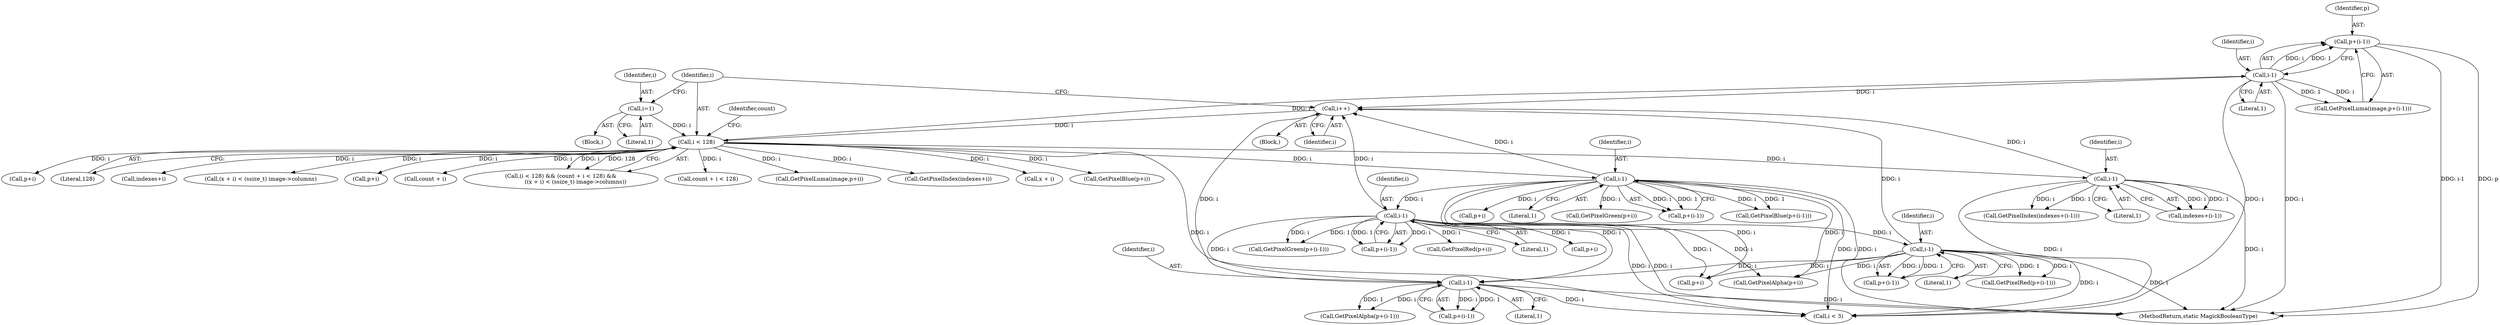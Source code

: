digraph "0_ImageMagick_65f75a32a93ae4044c528a987a68366ecd4b46b9@pointer" {
"1000942" [label="(Call,p+(i-1))"];
"1000944" [label="(Call,i-1)"];
"1000886" [label="(Call,i < 128)"];
"1001006" [label="(Call,i++)"];
"1000983" [label="(Call,i-1)"];
"1000972" [label="(Call,i-1)"];
"1000960" [label="(Call,i-1)"];
"1001002" [label="(Call,i-1)"];
"1000921" [label="(Call,i-1)"];
"1000881" [label="(Call,i=1)"];
"1001002" [label="(Call,i-1)"];
"1001003" [label="(Identifier,i)"];
"1000942" [label="(Call,p+(i-1))"];
"1000969" [label="(Call,GetPixelGreen(p+(i-1)))"];
"1000943" [label="(Identifier,p)"];
"1000973" [label="(Identifier,i)"];
"1000921" [label="(Call,i-1)"];
"1001004" [label="(Literal,1)"];
"1000970" [label="(Call,p+(i-1))"];
"1000923" [label="(Literal,1)"];
"1000985" [label="(Literal,1)"];
"1000937" [label="(Call,p+i)"];
"1000966" [label="(Call,p+i)"];
"1001009" [label="(Call,i < 3)"];
"1000904" [label="(Block,)"];
"1000980" [label="(Call,GetPixelRed(p+(i-1)))"];
"1000962" [label="(Literal,1)"];
"1000888" [label="(Literal,128)"];
"1000965" [label="(Call,GetPixelGreen(p+i))"];
"1000918" [label="(Call,GetPixelIndex(indexes+(i-1)))"];
"1000940" [label="(Call,GetPixelLuma(image,p+(i-1)))"];
"1000995" [label="(Call,GetPixelAlpha(p+i))"];
"1000999" [label="(Call,GetPixelAlpha(p+(i-1)))"];
"1001173" [label="(MethodReturn,static MagickBooleanType)"];
"1000915" [label="(Call,indexes+i)"];
"1000892" [label="(Identifier,count)"];
"1000895" [label="(Call,(x + i) < (ssize_t) image->columns)"];
"1000945" [label="(Identifier,i)"];
"1000954" [label="(Call,p+i)"];
"1000891" [label="(Call,count + i)"];
"1000882" [label="(Identifier,i)"];
"1000946" [label="(Literal,1)"];
"1000885" [label="(Call,(i < 128) && (count + i < 128) &&\n                 ((x + i) < (ssize_t) image->columns))"];
"1000944" [label="(Call,i-1)"];
"1000976" [label="(Call,GetPixelRed(p+i))"];
"1000958" [label="(Call,p+(i-1))"];
"1000922" [label="(Identifier,i)"];
"1000957" [label="(Call,GetPixelBlue(p+(i-1)))"];
"1001007" [label="(Identifier,i)"];
"1000890" [label="(Call,count + i < 128)"];
"1000881" [label="(Call,i=1)"];
"1000880" [label="(Block,)"];
"1000935" [label="(Call,GetPixelLuma(image,p+i))"];
"1000883" [label="(Literal,1)"];
"1001006" [label="(Call,i++)"];
"1000887" [label="(Identifier,i)"];
"1000914" [label="(Call,GetPixelIndex(indexes+i))"];
"1000896" [label="(Call,x + i)"];
"1000984" [label="(Identifier,i)"];
"1000996" [label="(Call,p+i)"];
"1000919" [label="(Call,indexes+(i-1))"];
"1000961" [label="(Identifier,i)"];
"1000983" [label="(Call,i-1)"];
"1000981" [label="(Call,p+(i-1))"];
"1001000" [label="(Call,p+(i-1))"];
"1000886" [label="(Call,i < 128)"];
"1000974" [label="(Literal,1)"];
"1000953" [label="(Call,GetPixelBlue(p+i))"];
"1000960" [label="(Call,i-1)"];
"1000977" [label="(Call,p+i)"];
"1000972" [label="(Call,i-1)"];
"1000942" -> "1000940"  [label="AST: "];
"1000942" -> "1000944"  [label="CFG: "];
"1000943" -> "1000942"  [label="AST: "];
"1000944" -> "1000942"  [label="AST: "];
"1000940" -> "1000942"  [label="CFG: "];
"1000942" -> "1001173"  [label="DDG: p"];
"1000942" -> "1001173"  [label="DDG: i-1"];
"1000944" -> "1000942"  [label="DDG: i"];
"1000944" -> "1000942"  [label="DDG: 1"];
"1000944" -> "1000946"  [label="CFG: "];
"1000945" -> "1000944"  [label="AST: "];
"1000946" -> "1000944"  [label="AST: "];
"1000944" -> "1001173"  [label="DDG: i"];
"1000944" -> "1000940"  [label="DDG: i"];
"1000944" -> "1000940"  [label="DDG: 1"];
"1000886" -> "1000944"  [label="DDG: i"];
"1000944" -> "1001006"  [label="DDG: i"];
"1000944" -> "1001009"  [label="DDG: i"];
"1000886" -> "1000885"  [label="AST: "];
"1000886" -> "1000888"  [label="CFG: "];
"1000887" -> "1000886"  [label="AST: "];
"1000888" -> "1000886"  [label="AST: "];
"1000892" -> "1000886"  [label="CFG: "];
"1000885" -> "1000886"  [label="CFG: "];
"1000886" -> "1000885"  [label="DDG: i"];
"1000886" -> "1000885"  [label="DDG: 128"];
"1001006" -> "1000886"  [label="DDG: i"];
"1000881" -> "1000886"  [label="DDG: i"];
"1000886" -> "1000890"  [label="DDG: i"];
"1000886" -> "1000891"  [label="DDG: i"];
"1000886" -> "1000895"  [label="DDG: i"];
"1000886" -> "1000896"  [label="DDG: i"];
"1000886" -> "1000914"  [label="DDG: i"];
"1000886" -> "1000915"  [label="DDG: i"];
"1000886" -> "1000921"  [label="DDG: i"];
"1000886" -> "1000935"  [label="DDG: i"];
"1000886" -> "1000937"  [label="DDG: i"];
"1000886" -> "1000953"  [label="DDG: i"];
"1000886" -> "1000954"  [label="DDG: i"];
"1000886" -> "1000960"  [label="DDG: i"];
"1000886" -> "1001009"  [label="DDG: i"];
"1001006" -> "1000904"  [label="AST: "];
"1001006" -> "1001007"  [label="CFG: "];
"1001007" -> "1001006"  [label="AST: "];
"1000887" -> "1001006"  [label="CFG: "];
"1000983" -> "1001006"  [label="DDG: i"];
"1001002" -> "1001006"  [label="DDG: i"];
"1000972" -> "1001006"  [label="DDG: i"];
"1000960" -> "1001006"  [label="DDG: i"];
"1000921" -> "1001006"  [label="DDG: i"];
"1000983" -> "1000981"  [label="AST: "];
"1000983" -> "1000985"  [label="CFG: "];
"1000984" -> "1000983"  [label="AST: "];
"1000985" -> "1000983"  [label="AST: "];
"1000981" -> "1000983"  [label="CFG: "];
"1000983" -> "1001173"  [label="DDG: i"];
"1000983" -> "1000980"  [label="DDG: i"];
"1000983" -> "1000980"  [label="DDG: 1"];
"1000983" -> "1000981"  [label="DDG: i"];
"1000983" -> "1000981"  [label="DDG: 1"];
"1000972" -> "1000983"  [label="DDG: i"];
"1000983" -> "1000995"  [label="DDG: i"];
"1000983" -> "1000996"  [label="DDG: i"];
"1000983" -> "1001002"  [label="DDG: i"];
"1000983" -> "1001009"  [label="DDG: i"];
"1000972" -> "1000970"  [label="AST: "];
"1000972" -> "1000974"  [label="CFG: "];
"1000973" -> "1000972"  [label="AST: "];
"1000974" -> "1000972"  [label="AST: "];
"1000970" -> "1000972"  [label="CFG: "];
"1000972" -> "1001173"  [label="DDG: i"];
"1000972" -> "1000969"  [label="DDG: i"];
"1000972" -> "1000969"  [label="DDG: 1"];
"1000972" -> "1000970"  [label="DDG: i"];
"1000972" -> "1000970"  [label="DDG: 1"];
"1000960" -> "1000972"  [label="DDG: i"];
"1000972" -> "1000976"  [label="DDG: i"];
"1000972" -> "1000977"  [label="DDG: i"];
"1000972" -> "1000995"  [label="DDG: i"];
"1000972" -> "1000996"  [label="DDG: i"];
"1000972" -> "1001002"  [label="DDG: i"];
"1000972" -> "1001009"  [label="DDG: i"];
"1000960" -> "1000958"  [label="AST: "];
"1000960" -> "1000962"  [label="CFG: "];
"1000961" -> "1000960"  [label="AST: "];
"1000962" -> "1000960"  [label="AST: "];
"1000958" -> "1000960"  [label="CFG: "];
"1000960" -> "1001173"  [label="DDG: i"];
"1000960" -> "1000957"  [label="DDG: i"];
"1000960" -> "1000957"  [label="DDG: 1"];
"1000960" -> "1000958"  [label="DDG: i"];
"1000960" -> "1000958"  [label="DDG: 1"];
"1000960" -> "1000965"  [label="DDG: i"];
"1000960" -> "1000966"  [label="DDG: i"];
"1000960" -> "1000995"  [label="DDG: i"];
"1000960" -> "1000996"  [label="DDG: i"];
"1000960" -> "1001002"  [label="DDG: i"];
"1000960" -> "1001009"  [label="DDG: i"];
"1001002" -> "1001000"  [label="AST: "];
"1001002" -> "1001004"  [label="CFG: "];
"1001003" -> "1001002"  [label="AST: "];
"1001004" -> "1001002"  [label="AST: "];
"1001000" -> "1001002"  [label="CFG: "];
"1001002" -> "1001173"  [label="DDG: i"];
"1001002" -> "1000999"  [label="DDG: i"];
"1001002" -> "1000999"  [label="DDG: 1"];
"1001002" -> "1001000"  [label="DDG: i"];
"1001002" -> "1001000"  [label="DDG: 1"];
"1001002" -> "1001009"  [label="DDG: i"];
"1000921" -> "1000919"  [label="AST: "];
"1000921" -> "1000923"  [label="CFG: "];
"1000922" -> "1000921"  [label="AST: "];
"1000923" -> "1000921"  [label="AST: "];
"1000919" -> "1000921"  [label="CFG: "];
"1000921" -> "1001173"  [label="DDG: i"];
"1000921" -> "1000918"  [label="DDG: i"];
"1000921" -> "1000918"  [label="DDG: 1"];
"1000921" -> "1000919"  [label="DDG: i"];
"1000921" -> "1000919"  [label="DDG: 1"];
"1000921" -> "1001009"  [label="DDG: i"];
"1000881" -> "1000880"  [label="AST: "];
"1000881" -> "1000883"  [label="CFG: "];
"1000882" -> "1000881"  [label="AST: "];
"1000883" -> "1000881"  [label="AST: "];
"1000887" -> "1000881"  [label="CFG: "];
}
